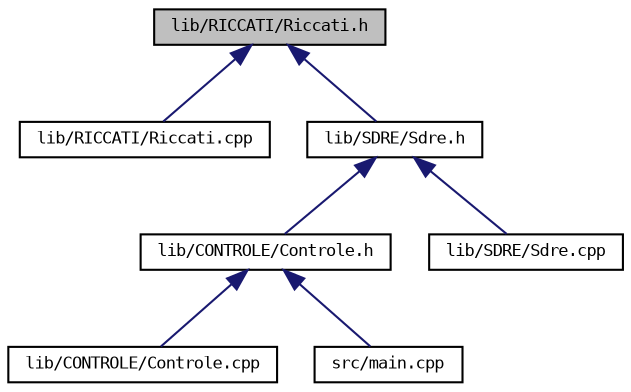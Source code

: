 digraph "lib/RICCATI/Riccati.h"
{
 // LATEX_PDF_SIZE
  bgcolor="transparent";
  edge [fontname="DejaVuSansMono",fontsize="8",labelfontname="DejaVuSansMono",labelfontsize="8"];
  node [fontname="DejaVuSansMono",fontsize="8",shape=record];
  Node1 [label="lib/RICCATI/Riccati.h",height=0.2,width=0.4,color="black", fillcolor="grey75", style="filled", fontcolor="black",tooltip=" "];
  Node1 -> Node2 [dir="back",color="midnightblue",fontsize="8",style="solid",fontname="DejaVuSansMono"];
  Node2 [label="lib/RICCATI/Riccati.cpp",height=0.2,width=0.4,color="black",URL="$Riccati_8cpp.html",tooltip=" "];
  Node1 -> Node3 [dir="back",color="midnightblue",fontsize="8",style="solid",fontname="DejaVuSansMono"];
  Node3 [label="lib/SDRE/Sdre.h",height=0.2,width=0.4,color="black",URL="$Sdre_8h.html",tooltip=" "];
  Node3 -> Node4 [dir="back",color="midnightblue",fontsize="8",style="solid",fontname="DejaVuSansMono"];
  Node4 [label="lib/CONTROLE/Controle.h",height=0.2,width=0.4,color="black",URL="$Controle_8h.html",tooltip=" "];
  Node4 -> Node5 [dir="back",color="midnightblue",fontsize="8",style="solid",fontname="DejaVuSansMono"];
  Node5 [label="lib/CONTROLE/Controle.cpp",height=0.2,width=0.4,color="black",URL="$Controle_8cpp.html",tooltip=" "];
  Node4 -> Node6 [dir="back",color="midnightblue",fontsize="8",style="solid",fontname="DejaVuSansMono"];
  Node6 [label="src/main.cpp",height=0.2,width=0.4,color="black",URL="$main_8cpp.html",tooltip=" "];
  Node3 -> Node7 [dir="back",color="midnightblue",fontsize="8",style="solid",fontname="DejaVuSansMono"];
  Node7 [label="lib/SDRE/Sdre.cpp",height=0.2,width=0.4,color="black",URL="$Sdre_8cpp.html",tooltip=" "];
}
